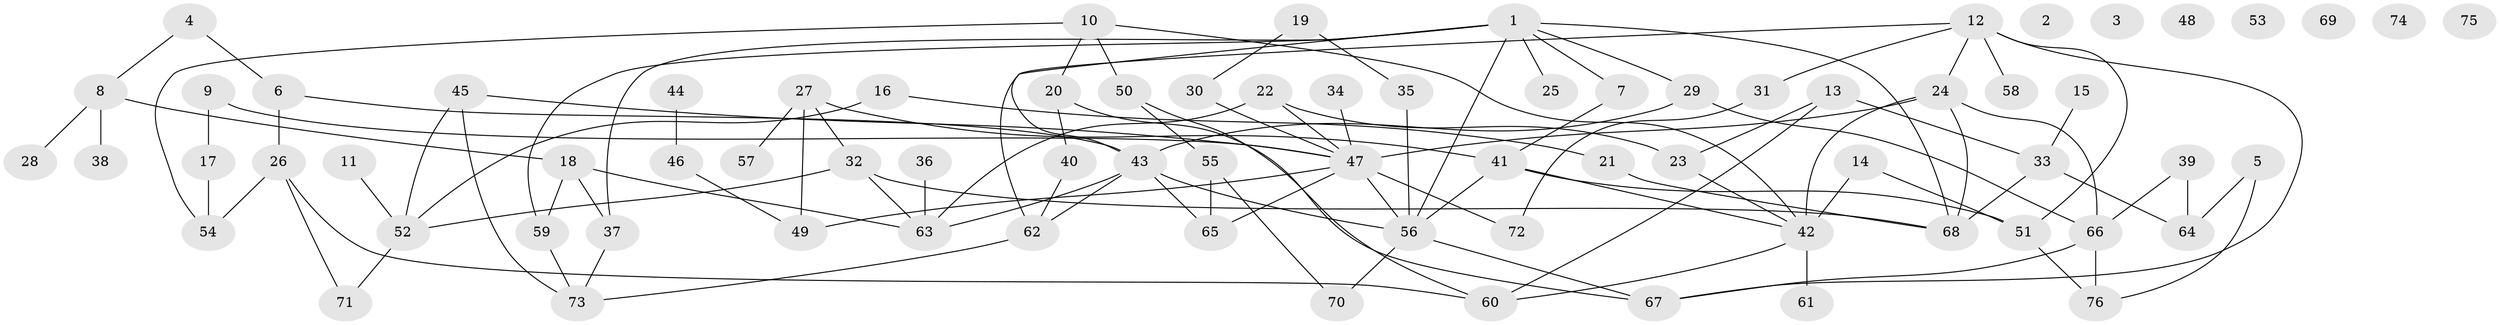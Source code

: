 // Generated by graph-tools (version 1.1) at 2025/49/03/09/25 03:49:10]
// undirected, 76 vertices, 109 edges
graph export_dot {
graph [start="1"]
  node [color=gray90,style=filled];
  1;
  2;
  3;
  4;
  5;
  6;
  7;
  8;
  9;
  10;
  11;
  12;
  13;
  14;
  15;
  16;
  17;
  18;
  19;
  20;
  21;
  22;
  23;
  24;
  25;
  26;
  27;
  28;
  29;
  30;
  31;
  32;
  33;
  34;
  35;
  36;
  37;
  38;
  39;
  40;
  41;
  42;
  43;
  44;
  45;
  46;
  47;
  48;
  49;
  50;
  51;
  52;
  53;
  54;
  55;
  56;
  57;
  58;
  59;
  60;
  61;
  62;
  63;
  64;
  65;
  66;
  67;
  68;
  69;
  70;
  71;
  72;
  73;
  74;
  75;
  76;
  1 -- 7;
  1 -- 25;
  1 -- 29;
  1 -- 37;
  1 -- 43;
  1 -- 56;
  1 -- 59;
  1 -- 68;
  4 -- 6;
  4 -- 8;
  5 -- 64;
  5 -- 76;
  6 -- 26;
  6 -- 43;
  7 -- 41;
  8 -- 18;
  8 -- 28;
  8 -- 38;
  9 -- 17;
  9 -- 47;
  10 -- 20;
  10 -- 42;
  10 -- 50;
  10 -- 54;
  11 -- 52;
  12 -- 24;
  12 -- 31;
  12 -- 51;
  12 -- 58;
  12 -- 62;
  12 -- 67;
  13 -- 23;
  13 -- 33;
  13 -- 60;
  14 -- 42;
  14 -- 51;
  15 -- 33;
  16 -- 21;
  16 -- 52;
  17 -- 54;
  18 -- 37;
  18 -- 59;
  18 -- 63;
  19 -- 30;
  19 -- 35;
  20 -- 40;
  20 -- 67;
  21 -- 68;
  22 -- 23;
  22 -- 47;
  22 -- 63;
  23 -- 42;
  24 -- 42;
  24 -- 47;
  24 -- 66;
  24 -- 68;
  26 -- 54;
  26 -- 60;
  26 -- 71;
  27 -- 32;
  27 -- 41;
  27 -- 49;
  27 -- 57;
  29 -- 43;
  29 -- 66;
  30 -- 47;
  31 -- 72;
  32 -- 52;
  32 -- 63;
  32 -- 68;
  33 -- 64;
  33 -- 68;
  34 -- 47;
  35 -- 56;
  36 -- 63;
  37 -- 73;
  39 -- 64;
  39 -- 66;
  40 -- 62;
  41 -- 42;
  41 -- 51;
  41 -- 56;
  42 -- 60;
  42 -- 61;
  43 -- 56;
  43 -- 62;
  43 -- 63;
  43 -- 65;
  44 -- 46;
  45 -- 47;
  45 -- 52;
  45 -- 73;
  46 -- 49;
  47 -- 49;
  47 -- 56;
  47 -- 65;
  47 -- 72;
  50 -- 55;
  50 -- 60;
  51 -- 76;
  52 -- 71;
  55 -- 65;
  55 -- 70;
  56 -- 67;
  56 -- 70;
  59 -- 73;
  62 -- 73;
  66 -- 67;
  66 -- 76;
}
